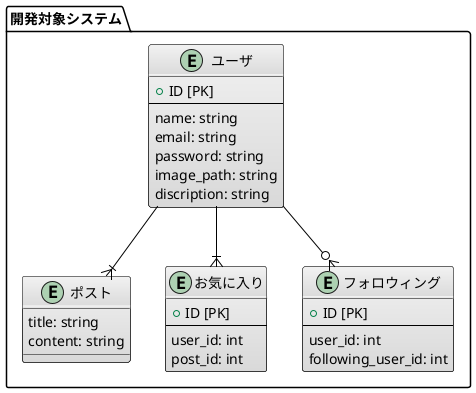 @startuml

/'
  図の中で目立たせたいエンティティに着色するための
  色の名前（定数）を定義します。
'/
!define MAIN_ENTITY #E2EFDA-C6E0B4

/' 他の色も、用途が分りやすいように名前をつけます。 '/
!define METAL #F2F2F2-D9D9D9
!define MASTER_MARK_COLOR AAFFAA
!define TRANSACTION_MARK_COLOR FFAA00

/'
  デフォルトのスタイルを設定します。
  この場合の指定は class です。entity ではエラーになります。
'/
skinparam class {
  BackgroundColor METAL
  BorderColor Black
  ArrowColor Black
}

package "開発対象システム" as target_system {
  entity "ユーザ" as user {
    + ID [PK]
    --
    name: string
    email: string
    password: string
    image_path: string
    discription: string
  }

  entity "ポスト" as post {
    title: string
    content: string
  }

  entity "お気に入り" as user_favorite {
    + ID [PK]
    --
    user_id: int
    post_id: int
  }

  entity "フォロウィング" as following {
    + ID [PK]
    --
    user_id: int
    following_user_id: int
  }
}

user --|{ post
user --o{ following
user --|{ user_favorite

@enduml
